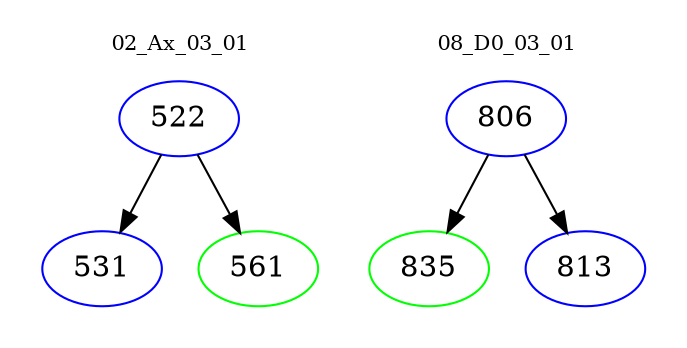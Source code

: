 digraph{
subgraph cluster_0 {
color = white
label = "02_Ax_03_01";
fontsize=10;
T0_522 [label="522", color="blue"]
T0_522 -> T0_531 [color="black"]
T0_531 [label="531", color="blue"]
T0_522 -> T0_561 [color="black"]
T0_561 [label="561", color="green"]
}
subgraph cluster_1 {
color = white
label = "08_D0_03_01";
fontsize=10;
T1_806 [label="806", color="blue"]
T1_806 -> T1_835 [color="black"]
T1_835 [label="835", color="green"]
T1_806 -> T1_813 [color="black"]
T1_813 [label="813", color="blue"]
}
}
